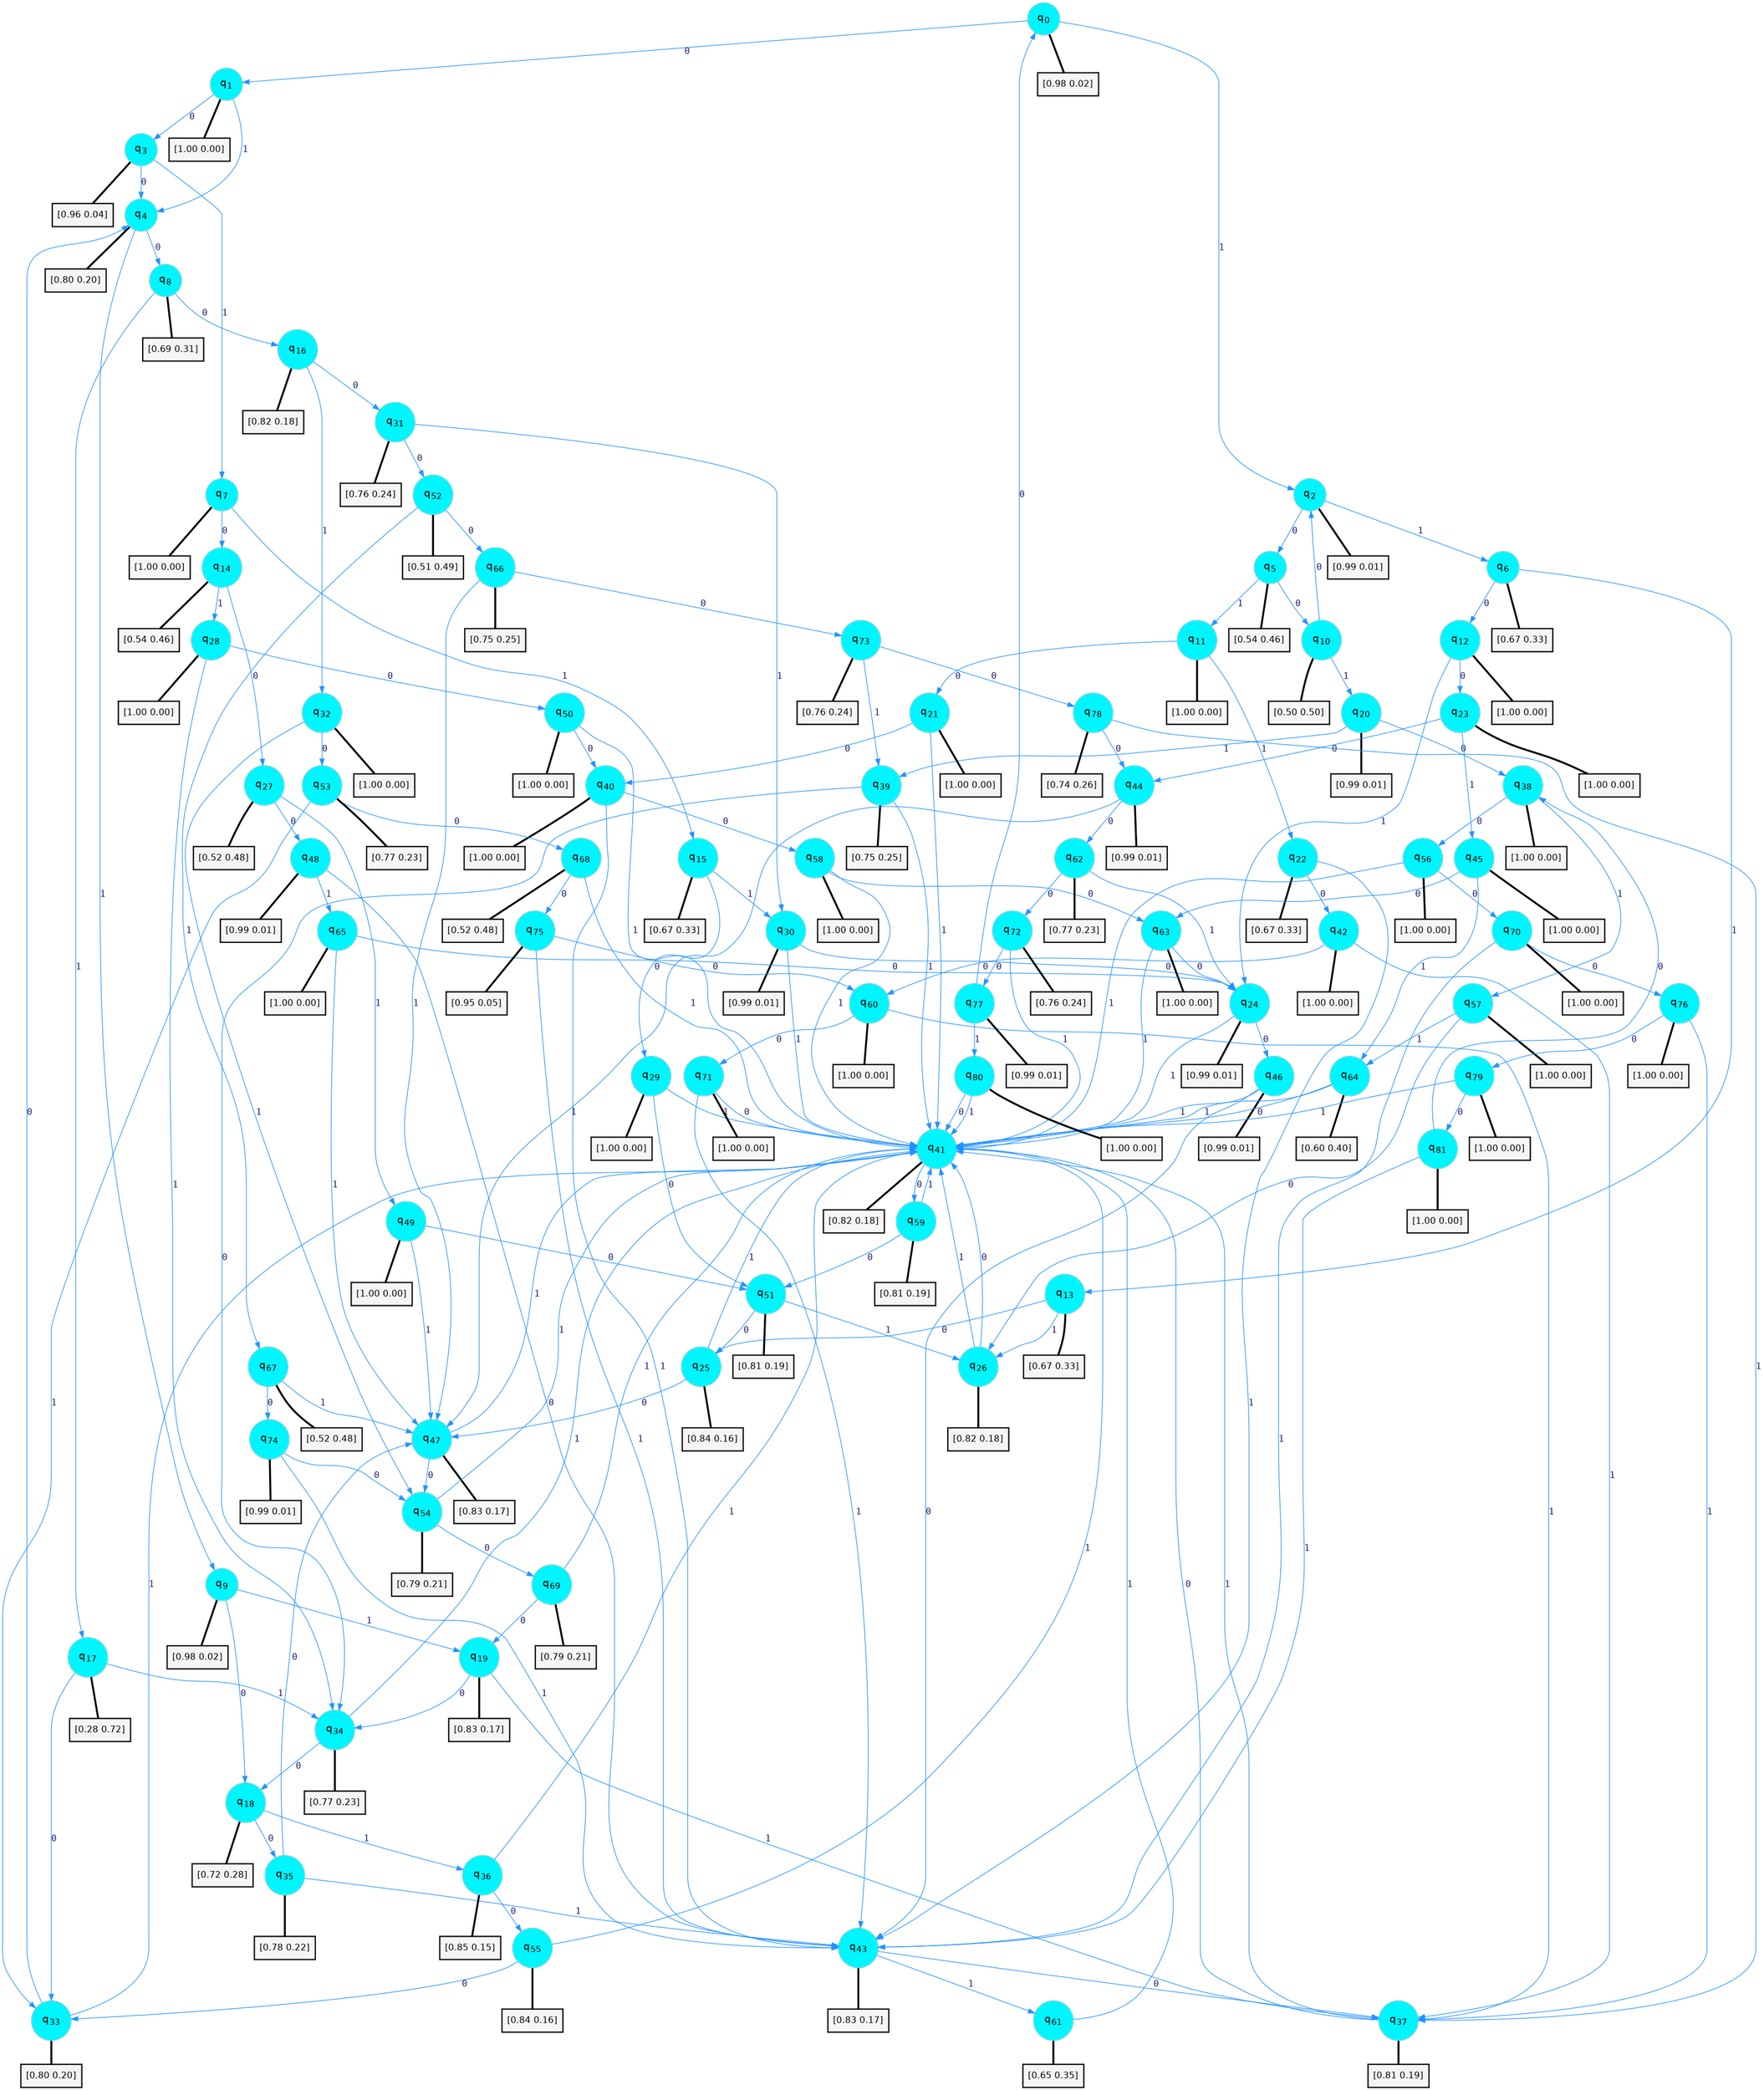 digraph G {
graph [
bgcolor=transparent, dpi=300, rankdir=TD, size="40,25"];
node [
color=gray, fillcolor=turquoise1, fontcolor=black, fontname=Helvetica, fontsize=16, fontweight=bold, shape=circle, style=filled];
edge [
arrowsize=1, color=dodgerblue1, fontcolor=midnightblue, fontname=courier, fontweight=bold, penwidth=1, style=solid, weight=20];
0[label=<q<SUB>0</SUB>>];
1[label=<q<SUB>1</SUB>>];
2[label=<q<SUB>2</SUB>>];
3[label=<q<SUB>3</SUB>>];
4[label=<q<SUB>4</SUB>>];
5[label=<q<SUB>5</SUB>>];
6[label=<q<SUB>6</SUB>>];
7[label=<q<SUB>7</SUB>>];
8[label=<q<SUB>8</SUB>>];
9[label=<q<SUB>9</SUB>>];
10[label=<q<SUB>10</SUB>>];
11[label=<q<SUB>11</SUB>>];
12[label=<q<SUB>12</SUB>>];
13[label=<q<SUB>13</SUB>>];
14[label=<q<SUB>14</SUB>>];
15[label=<q<SUB>15</SUB>>];
16[label=<q<SUB>16</SUB>>];
17[label=<q<SUB>17</SUB>>];
18[label=<q<SUB>18</SUB>>];
19[label=<q<SUB>19</SUB>>];
20[label=<q<SUB>20</SUB>>];
21[label=<q<SUB>21</SUB>>];
22[label=<q<SUB>22</SUB>>];
23[label=<q<SUB>23</SUB>>];
24[label=<q<SUB>24</SUB>>];
25[label=<q<SUB>25</SUB>>];
26[label=<q<SUB>26</SUB>>];
27[label=<q<SUB>27</SUB>>];
28[label=<q<SUB>28</SUB>>];
29[label=<q<SUB>29</SUB>>];
30[label=<q<SUB>30</SUB>>];
31[label=<q<SUB>31</SUB>>];
32[label=<q<SUB>32</SUB>>];
33[label=<q<SUB>33</SUB>>];
34[label=<q<SUB>34</SUB>>];
35[label=<q<SUB>35</SUB>>];
36[label=<q<SUB>36</SUB>>];
37[label=<q<SUB>37</SUB>>];
38[label=<q<SUB>38</SUB>>];
39[label=<q<SUB>39</SUB>>];
40[label=<q<SUB>40</SUB>>];
41[label=<q<SUB>41</SUB>>];
42[label=<q<SUB>42</SUB>>];
43[label=<q<SUB>43</SUB>>];
44[label=<q<SUB>44</SUB>>];
45[label=<q<SUB>45</SUB>>];
46[label=<q<SUB>46</SUB>>];
47[label=<q<SUB>47</SUB>>];
48[label=<q<SUB>48</SUB>>];
49[label=<q<SUB>49</SUB>>];
50[label=<q<SUB>50</SUB>>];
51[label=<q<SUB>51</SUB>>];
52[label=<q<SUB>52</SUB>>];
53[label=<q<SUB>53</SUB>>];
54[label=<q<SUB>54</SUB>>];
55[label=<q<SUB>55</SUB>>];
56[label=<q<SUB>56</SUB>>];
57[label=<q<SUB>57</SUB>>];
58[label=<q<SUB>58</SUB>>];
59[label=<q<SUB>59</SUB>>];
60[label=<q<SUB>60</SUB>>];
61[label=<q<SUB>61</SUB>>];
62[label=<q<SUB>62</SUB>>];
63[label=<q<SUB>63</SUB>>];
64[label=<q<SUB>64</SUB>>];
65[label=<q<SUB>65</SUB>>];
66[label=<q<SUB>66</SUB>>];
67[label=<q<SUB>67</SUB>>];
68[label=<q<SUB>68</SUB>>];
69[label=<q<SUB>69</SUB>>];
70[label=<q<SUB>70</SUB>>];
71[label=<q<SUB>71</SUB>>];
72[label=<q<SUB>72</SUB>>];
73[label=<q<SUB>73</SUB>>];
74[label=<q<SUB>74</SUB>>];
75[label=<q<SUB>75</SUB>>];
76[label=<q<SUB>76</SUB>>];
77[label=<q<SUB>77</SUB>>];
78[label=<q<SUB>78</SUB>>];
79[label=<q<SUB>79</SUB>>];
80[label=<q<SUB>80</SUB>>];
81[label=<q<SUB>81</SUB>>];
82[label="[0.98 0.02]", shape=box,fontcolor=black, fontname=Helvetica, fontsize=14, penwidth=2, fillcolor=whitesmoke,color=black];
83[label="[1.00 0.00]", shape=box,fontcolor=black, fontname=Helvetica, fontsize=14, penwidth=2, fillcolor=whitesmoke,color=black];
84[label="[0.99 0.01]", shape=box,fontcolor=black, fontname=Helvetica, fontsize=14, penwidth=2, fillcolor=whitesmoke,color=black];
85[label="[0.96 0.04]", shape=box,fontcolor=black, fontname=Helvetica, fontsize=14, penwidth=2, fillcolor=whitesmoke,color=black];
86[label="[0.80 0.20]", shape=box,fontcolor=black, fontname=Helvetica, fontsize=14, penwidth=2, fillcolor=whitesmoke,color=black];
87[label="[0.54 0.46]", shape=box,fontcolor=black, fontname=Helvetica, fontsize=14, penwidth=2, fillcolor=whitesmoke,color=black];
88[label="[0.67 0.33]", shape=box,fontcolor=black, fontname=Helvetica, fontsize=14, penwidth=2, fillcolor=whitesmoke,color=black];
89[label="[1.00 0.00]", shape=box,fontcolor=black, fontname=Helvetica, fontsize=14, penwidth=2, fillcolor=whitesmoke,color=black];
90[label="[0.69 0.31]", shape=box,fontcolor=black, fontname=Helvetica, fontsize=14, penwidth=2, fillcolor=whitesmoke,color=black];
91[label="[0.98 0.02]", shape=box,fontcolor=black, fontname=Helvetica, fontsize=14, penwidth=2, fillcolor=whitesmoke,color=black];
92[label="[0.50 0.50]", shape=box,fontcolor=black, fontname=Helvetica, fontsize=14, penwidth=2, fillcolor=whitesmoke,color=black];
93[label="[1.00 0.00]", shape=box,fontcolor=black, fontname=Helvetica, fontsize=14, penwidth=2, fillcolor=whitesmoke,color=black];
94[label="[1.00 0.00]", shape=box,fontcolor=black, fontname=Helvetica, fontsize=14, penwidth=2, fillcolor=whitesmoke,color=black];
95[label="[0.67 0.33]", shape=box,fontcolor=black, fontname=Helvetica, fontsize=14, penwidth=2, fillcolor=whitesmoke,color=black];
96[label="[0.54 0.46]", shape=box,fontcolor=black, fontname=Helvetica, fontsize=14, penwidth=2, fillcolor=whitesmoke,color=black];
97[label="[0.67 0.33]", shape=box,fontcolor=black, fontname=Helvetica, fontsize=14, penwidth=2, fillcolor=whitesmoke,color=black];
98[label="[0.82 0.18]", shape=box,fontcolor=black, fontname=Helvetica, fontsize=14, penwidth=2, fillcolor=whitesmoke,color=black];
99[label="[0.28 0.72]", shape=box,fontcolor=black, fontname=Helvetica, fontsize=14, penwidth=2, fillcolor=whitesmoke,color=black];
100[label="[0.72 0.28]", shape=box,fontcolor=black, fontname=Helvetica, fontsize=14, penwidth=2, fillcolor=whitesmoke,color=black];
101[label="[0.83 0.17]", shape=box,fontcolor=black, fontname=Helvetica, fontsize=14, penwidth=2, fillcolor=whitesmoke,color=black];
102[label="[0.99 0.01]", shape=box,fontcolor=black, fontname=Helvetica, fontsize=14, penwidth=2, fillcolor=whitesmoke,color=black];
103[label="[1.00 0.00]", shape=box,fontcolor=black, fontname=Helvetica, fontsize=14, penwidth=2, fillcolor=whitesmoke,color=black];
104[label="[0.67 0.33]", shape=box,fontcolor=black, fontname=Helvetica, fontsize=14, penwidth=2, fillcolor=whitesmoke,color=black];
105[label="[1.00 0.00]", shape=box,fontcolor=black, fontname=Helvetica, fontsize=14, penwidth=2, fillcolor=whitesmoke,color=black];
106[label="[0.99 0.01]", shape=box,fontcolor=black, fontname=Helvetica, fontsize=14, penwidth=2, fillcolor=whitesmoke,color=black];
107[label="[0.84 0.16]", shape=box,fontcolor=black, fontname=Helvetica, fontsize=14, penwidth=2, fillcolor=whitesmoke,color=black];
108[label="[0.82 0.18]", shape=box,fontcolor=black, fontname=Helvetica, fontsize=14, penwidth=2, fillcolor=whitesmoke,color=black];
109[label="[0.52 0.48]", shape=box,fontcolor=black, fontname=Helvetica, fontsize=14, penwidth=2, fillcolor=whitesmoke,color=black];
110[label="[1.00 0.00]", shape=box,fontcolor=black, fontname=Helvetica, fontsize=14, penwidth=2, fillcolor=whitesmoke,color=black];
111[label="[1.00 0.00]", shape=box,fontcolor=black, fontname=Helvetica, fontsize=14, penwidth=2, fillcolor=whitesmoke,color=black];
112[label="[0.99 0.01]", shape=box,fontcolor=black, fontname=Helvetica, fontsize=14, penwidth=2, fillcolor=whitesmoke,color=black];
113[label="[0.76 0.24]", shape=box,fontcolor=black, fontname=Helvetica, fontsize=14, penwidth=2, fillcolor=whitesmoke,color=black];
114[label="[1.00 0.00]", shape=box,fontcolor=black, fontname=Helvetica, fontsize=14, penwidth=2, fillcolor=whitesmoke,color=black];
115[label="[0.80 0.20]", shape=box,fontcolor=black, fontname=Helvetica, fontsize=14, penwidth=2, fillcolor=whitesmoke,color=black];
116[label="[0.77 0.23]", shape=box,fontcolor=black, fontname=Helvetica, fontsize=14, penwidth=2, fillcolor=whitesmoke,color=black];
117[label="[0.78 0.22]", shape=box,fontcolor=black, fontname=Helvetica, fontsize=14, penwidth=2, fillcolor=whitesmoke,color=black];
118[label="[0.85 0.15]", shape=box,fontcolor=black, fontname=Helvetica, fontsize=14, penwidth=2, fillcolor=whitesmoke,color=black];
119[label="[0.81 0.19]", shape=box,fontcolor=black, fontname=Helvetica, fontsize=14, penwidth=2, fillcolor=whitesmoke,color=black];
120[label="[1.00 0.00]", shape=box,fontcolor=black, fontname=Helvetica, fontsize=14, penwidth=2, fillcolor=whitesmoke,color=black];
121[label="[0.75 0.25]", shape=box,fontcolor=black, fontname=Helvetica, fontsize=14, penwidth=2, fillcolor=whitesmoke,color=black];
122[label="[1.00 0.00]", shape=box,fontcolor=black, fontname=Helvetica, fontsize=14, penwidth=2, fillcolor=whitesmoke,color=black];
123[label="[0.82 0.18]", shape=box,fontcolor=black, fontname=Helvetica, fontsize=14, penwidth=2, fillcolor=whitesmoke,color=black];
124[label="[1.00 0.00]", shape=box,fontcolor=black, fontname=Helvetica, fontsize=14, penwidth=2, fillcolor=whitesmoke,color=black];
125[label="[0.83 0.17]", shape=box,fontcolor=black, fontname=Helvetica, fontsize=14, penwidth=2, fillcolor=whitesmoke,color=black];
126[label="[0.99 0.01]", shape=box,fontcolor=black, fontname=Helvetica, fontsize=14, penwidth=2, fillcolor=whitesmoke,color=black];
127[label="[1.00 0.00]", shape=box,fontcolor=black, fontname=Helvetica, fontsize=14, penwidth=2, fillcolor=whitesmoke,color=black];
128[label="[0.99 0.01]", shape=box,fontcolor=black, fontname=Helvetica, fontsize=14, penwidth=2, fillcolor=whitesmoke,color=black];
129[label="[0.83 0.17]", shape=box,fontcolor=black, fontname=Helvetica, fontsize=14, penwidth=2, fillcolor=whitesmoke,color=black];
130[label="[0.99 0.01]", shape=box,fontcolor=black, fontname=Helvetica, fontsize=14, penwidth=2, fillcolor=whitesmoke,color=black];
131[label="[1.00 0.00]", shape=box,fontcolor=black, fontname=Helvetica, fontsize=14, penwidth=2, fillcolor=whitesmoke,color=black];
132[label="[1.00 0.00]", shape=box,fontcolor=black, fontname=Helvetica, fontsize=14, penwidth=2, fillcolor=whitesmoke,color=black];
133[label="[0.81 0.19]", shape=box,fontcolor=black, fontname=Helvetica, fontsize=14, penwidth=2, fillcolor=whitesmoke,color=black];
134[label="[0.51 0.49]", shape=box,fontcolor=black, fontname=Helvetica, fontsize=14, penwidth=2, fillcolor=whitesmoke,color=black];
135[label="[0.77 0.23]", shape=box,fontcolor=black, fontname=Helvetica, fontsize=14, penwidth=2, fillcolor=whitesmoke,color=black];
136[label="[0.79 0.21]", shape=box,fontcolor=black, fontname=Helvetica, fontsize=14, penwidth=2, fillcolor=whitesmoke,color=black];
137[label="[0.84 0.16]", shape=box,fontcolor=black, fontname=Helvetica, fontsize=14, penwidth=2, fillcolor=whitesmoke,color=black];
138[label="[1.00 0.00]", shape=box,fontcolor=black, fontname=Helvetica, fontsize=14, penwidth=2, fillcolor=whitesmoke,color=black];
139[label="[1.00 0.00]", shape=box,fontcolor=black, fontname=Helvetica, fontsize=14, penwidth=2, fillcolor=whitesmoke,color=black];
140[label="[1.00 0.00]", shape=box,fontcolor=black, fontname=Helvetica, fontsize=14, penwidth=2, fillcolor=whitesmoke,color=black];
141[label="[0.81 0.19]", shape=box,fontcolor=black, fontname=Helvetica, fontsize=14, penwidth=2, fillcolor=whitesmoke,color=black];
142[label="[1.00 0.00]", shape=box,fontcolor=black, fontname=Helvetica, fontsize=14, penwidth=2, fillcolor=whitesmoke,color=black];
143[label="[0.65 0.35]", shape=box,fontcolor=black, fontname=Helvetica, fontsize=14, penwidth=2, fillcolor=whitesmoke,color=black];
144[label="[0.77 0.23]", shape=box,fontcolor=black, fontname=Helvetica, fontsize=14, penwidth=2, fillcolor=whitesmoke,color=black];
145[label="[1.00 0.00]", shape=box,fontcolor=black, fontname=Helvetica, fontsize=14, penwidth=2, fillcolor=whitesmoke,color=black];
146[label="[0.60 0.40]", shape=box,fontcolor=black, fontname=Helvetica, fontsize=14, penwidth=2, fillcolor=whitesmoke,color=black];
147[label="[1.00 0.00]", shape=box,fontcolor=black, fontname=Helvetica, fontsize=14, penwidth=2, fillcolor=whitesmoke,color=black];
148[label="[0.75 0.25]", shape=box,fontcolor=black, fontname=Helvetica, fontsize=14, penwidth=2, fillcolor=whitesmoke,color=black];
149[label="[0.52 0.48]", shape=box,fontcolor=black, fontname=Helvetica, fontsize=14, penwidth=2, fillcolor=whitesmoke,color=black];
150[label="[0.52 0.48]", shape=box,fontcolor=black, fontname=Helvetica, fontsize=14, penwidth=2, fillcolor=whitesmoke,color=black];
151[label="[0.79 0.21]", shape=box,fontcolor=black, fontname=Helvetica, fontsize=14, penwidth=2, fillcolor=whitesmoke,color=black];
152[label="[1.00 0.00]", shape=box,fontcolor=black, fontname=Helvetica, fontsize=14, penwidth=2, fillcolor=whitesmoke,color=black];
153[label="[1.00 0.00]", shape=box,fontcolor=black, fontname=Helvetica, fontsize=14, penwidth=2, fillcolor=whitesmoke,color=black];
154[label="[0.76 0.24]", shape=box,fontcolor=black, fontname=Helvetica, fontsize=14, penwidth=2, fillcolor=whitesmoke,color=black];
155[label="[0.76 0.24]", shape=box,fontcolor=black, fontname=Helvetica, fontsize=14, penwidth=2, fillcolor=whitesmoke,color=black];
156[label="[0.99 0.01]", shape=box,fontcolor=black, fontname=Helvetica, fontsize=14, penwidth=2, fillcolor=whitesmoke,color=black];
157[label="[0.95 0.05]", shape=box,fontcolor=black, fontname=Helvetica, fontsize=14, penwidth=2, fillcolor=whitesmoke,color=black];
158[label="[1.00 0.00]", shape=box,fontcolor=black, fontname=Helvetica, fontsize=14, penwidth=2, fillcolor=whitesmoke,color=black];
159[label="[0.99 0.01]", shape=box,fontcolor=black, fontname=Helvetica, fontsize=14, penwidth=2, fillcolor=whitesmoke,color=black];
160[label="[0.74 0.26]", shape=box,fontcolor=black, fontname=Helvetica, fontsize=14, penwidth=2, fillcolor=whitesmoke,color=black];
161[label="[1.00 0.00]", shape=box,fontcolor=black, fontname=Helvetica, fontsize=14, penwidth=2, fillcolor=whitesmoke,color=black];
162[label="[1.00 0.00]", shape=box,fontcolor=black, fontname=Helvetica, fontsize=14, penwidth=2, fillcolor=whitesmoke,color=black];
163[label="[1.00 0.00]", shape=box,fontcolor=black, fontname=Helvetica, fontsize=14, penwidth=2, fillcolor=whitesmoke,color=black];
0->1 [label=0];
0->2 [label=1];
0->82 [arrowhead=none, penwidth=3,color=black];
1->3 [label=0];
1->4 [label=1];
1->83 [arrowhead=none, penwidth=3,color=black];
2->5 [label=0];
2->6 [label=1];
2->84 [arrowhead=none, penwidth=3,color=black];
3->4 [label=0];
3->7 [label=1];
3->85 [arrowhead=none, penwidth=3,color=black];
4->8 [label=0];
4->9 [label=1];
4->86 [arrowhead=none, penwidth=3,color=black];
5->10 [label=0];
5->11 [label=1];
5->87 [arrowhead=none, penwidth=3,color=black];
6->12 [label=0];
6->13 [label=1];
6->88 [arrowhead=none, penwidth=3,color=black];
7->14 [label=0];
7->15 [label=1];
7->89 [arrowhead=none, penwidth=3,color=black];
8->16 [label=0];
8->17 [label=1];
8->90 [arrowhead=none, penwidth=3,color=black];
9->18 [label=0];
9->19 [label=1];
9->91 [arrowhead=none, penwidth=3,color=black];
10->2 [label=0];
10->20 [label=1];
10->92 [arrowhead=none, penwidth=3,color=black];
11->21 [label=0];
11->22 [label=1];
11->93 [arrowhead=none, penwidth=3,color=black];
12->23 [label=0];
12->24 [label=1];
12->94 [arrowhead=none, penwidth=3,color=black];
13->25 [label=0];
13->26 [label=1];
13->95 [arrowhead=none, penwidth=3,color=black];
14->27 [label=0];
14->28 [label=1];
14->96 [arrowhead=none, penwidth=3,color=black];
15->29 [label=0];
15->30 [label=1];
15->97 [arrowhead=none, penwidth=3,color=black];
16->31 [label=0];
16->32 [label=1];
16->98 [arrowhead=none, penwidth=3,color=black];
17->33 [label=0];
17->34 [label=1];
17->99 [arrowhead=none, penwidth=3,color=black];
18->35 [label=0];
18->36 [label=1];
18->100 [arrowhead=none, penwidth=3,color=black];
19->34 [label=0];
19->37 [label=1];
19->101 [arrowhead=none, penwidth=3,color=black];
20->38 [label=0];
20->39 [label=1];
20->102 [arrowhead=none, penwidth=3,color=black];
21->40 [label=0];
21->41 [label=1];
21->103 [arrowhead=none, penwidth=3,color=black];
22->42 [label=0];
22->43 [label=1];
22->104 [arrowhead=none, penwidth=3,color=black];
23->44 [label=0];
23->45 [label=1];
23->105 [arrowhead=none, penwidth=3,color=black];
24->46 [label=0];
24->41 [label=1];
24->106 [arrowhead=none, penwidth=3,color=black];
25->47 [label=0];
25->41 [label=1];
25->107 [arrowhead=none, penwidth=3,color=black];
26->41 [label=0];
26->41 [label=1];
26->108 [arrowhead=none, penwidth=3,color=black];
27->48 [label=0];
27->49 [label=1];
27->109 [arrowhead=none, penwidth=3,color=black];
28->50 [label=0];
28->34 [label=1];
28->110 [arrowhead=none, penwidth=3,color=black];
29->51 [label=0];
29->41 [label=1];
29->111 [arrowhead=none, penwidth=3,color=black];
30->24 [label=0];
30->41 [label=1];
30->112 [arrowhead=none, penwidth=3,color=black];
31->52 [label=0];
31->30 [label=1];
31->113 [arrowhead=none, penwidth=3,color=black];
32->53 [label=0];
32->54 [label=1];
32->114 [arrowhead=none, penwidth=3,color=black];
33->4 [label=0];
33->41 [label=1];
33->115 [arrowhead=none, penwidth=3,color=black];
34->18 [label=0];
34->41 [label=1];
34->116 [arrowhead=none, penwidth=3,color=black];
35->47 [label=0];
35->43 [label=1];
35->117 [arrowhead=none, penwidth=3,color=black];
36->55 [label=0];
36->41 [label=1];
36->118 [arrowhead=none, penwidth=3,color=black];
37->41 [label=0];
37->41 [label=1];
37->119 [arrowhead=none, penwidth=3,color=black];
38->56 [label=0];
38->57 [label=1];
38->120 [arrowhead=none, penwidth=3,color=black];
39->34 [label=0];
39->41 [label=1];
39->121 [arrowhead=none, penwidth=3,color=black];
40->58 [label=0];
40->43 [label=1];
40->122 [arrowhead=none, penwidth=3,color=black];
41->59 [label=0];
41->123 [arrowhead=none, penwidth=3,color=black];
42->60 [label=0];
42->37 [label=1];
42->124 [arrowhead=none, penwidth=3,color=black];
43->37 [label=0];
43->61 [label=1];
43->125 [arrowhead=none, penwidth=3,color=black];
44->62 [label=0];
44->47 [label=1];
44->126 [arrowhead=none, penwidth=3,color=black];
45->63 [label=0];
45->64 [label=1];
45->127 [arrowhead=none, penwidth=3,color=black];
46->43 [label=0];
46->41 [label=1];
46->128 [arrowhead=none, penwidth=3,color=black];
47->54 [label=0];
47->41 [label=1];
47->129 [arrowhead=none, penwidth=3,color=black];
48->43 [label=0];
48->65 [label=1];
48->130 [arrowhead=none, penwidth=3,color=black];
49->51 [label=0];
49->47 [label=1];
49->131 [arrowhead=none, penwidth=3,color=black];
50->40 [label=0];
50->41 [label=1];
50->132 [arrowhead=none, penwidth=3,color=black];
51->25 [label=0];
51->26 [label=1];
51->133 [arrowhead=none, penwidth=3,color=black];
52->66 [label=0];
52->67 [label=1];
52->134 [arrowhead=none, penwidth=3,color=black];
53->68 [label=0];
53->33 [label=1];
53->135 [arrowhead=none, penwidth=3,color=black];
54->69 [label=0];
54->41 [label=1];
54->136 [arrowhead=none, penwidth=3,color=black];
55->33 [label=0];
55->41 [label=1];
55->137 [arrowhead=none, penwidth=3,color=black];
56->70 [label=0];
56->41 [label=1];
56->138 [arrowhead=none, penwidth=3,color=black];
57->26 [label=0];
57->64 [label=1];
57->139 [arrowhead=none, penwidth=3,color=black];
58->63 [label=0];
58->41 [label=1];
58->140 [arrowhead=none, penwidth=3,color=black];
59->51 [label=0];
59->41 [label=1];
59->141 [arrowhead=none, penwidth=3,color=black];
60->71 [label=0];
60->37 [label=1];
60->142 [arrowhead=none, penwidth=3,color=black];
61->41 [label=1];
61->143 [arrowhead=none, penwidth=3,color=black];
62->72 [label=0];
62->24 [label=1];
62->144 [arrowhead=none, penwidth=3,color=black];
63->24 [label=0];
63->41 [label=1];
63->145 [arrowhead=none, penwidth=3,color=black];
64->41 [label=0];
64->41 [label=1];
64->146 [arrowhead=none, penwidth=3,color=black];
65->24 [label=0];
65->47 [label=1];
65->147 [arrowhead=none, penwidth=3,color=black];
66->73 [label=0];
66->47 [label=1];
66->148 [arrowhead=none, penwidth=3,color=black];
67->74 [label=0];
67->47 [label=1];
67->149 [arrowhead=none, penwidth=3,color=black];
68->75 [label=0];
68->41 [label=1];
68->150 [arrowhead=none, penwidth=3,color=black];
69->19 [label=0];
69->41 [label=1];
69->151 [arrowhead=none, penwidth=3,color=black];
70->76 [label=0];
70->43 [label=1];
70->152 [arrowhead=none, penwidth=3,color=black];
71->41 [label=0];
71->43 [label=1];
71->153 [arrowhead=none, penwidth=3,color=black];
72->77 [label=0];
72->41 [label=1];
72->154 [arrowhead=none, penwidth=3,color=black];
73->78 [label=0];
73->39 [label=1];
73->155 [arrowhead=none, penwidth=3,color=black];
74->54 [label=0];
74->43 [label=1];
74->156 [arrowhead=none, penwidth=3,color=black];
75->60 [label=0];
75->43 [label=1];
75->157 [arrowhead=none, penwidth=3,color=black];
76->79 [label=0];
76->37 [label=1];
76->158 [arrowhead=none, penwidth=3,color=black];
77->0 [label=0];
77->80 [label=1];
77->159 [arrowhead=none, penwidth=3,color=black];
78->44 [label=0];
78->37 [label=1];
78->160 [arrowhead=none, penwidth=3,color=black];
79->81 [label=0];
79->41 [label=1];
79->161 [arrowhead=none, penwidth=3,color=black];
80->41 [label=0];
80->41 [label=1];
80->162 [arrowhead=none, penwidth=3,color=black];
81->38 [label=0];
81->43 [label=1];
81->163 [arrowhead=none, penwidth=3,color=black];
}
